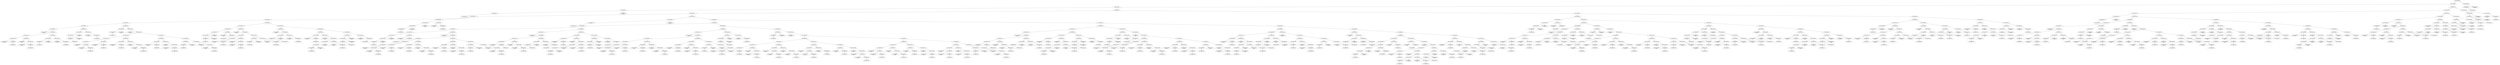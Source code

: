 digraph G{
"0000000000699EA0
/"->"0000000000699D20
-";
"0000000000699EA0
/"->"0000000000699DE0
^";
"0000000000699D20
-"->"000000000068C680
*";
"0000000000699D20
-"->"0000000000697DC0
*";
"000000000068C680
*"->"000000000068C320
^";
"000000000068C680
*"->"000000000068C3E0
-";
"000000000068C320
^"->"000000000068C380
cos";
"000000000068C320
^"->"000000000068C500
{16.000}";
"000000000068C380
cos"->"000000000068C6A0
x";
"000000000068C6A0
x";
"000000000068C500
{16.000}";
"000000000068C3E0
-"->"000000000068C9E0
+";
"000000000068C3E0
-"->"0000000000694E40
+";
"000000000068C9E0
+"->"000000000068C580
*";
"000000000068C9E0
+"->"000000000068E120
*";
"000000000068C580
*"->"000000000068C340
-";
"000000000068C580
*"->"000000000068DE80
*";
"000000000068C340
-"->"000000000068C9C0
+";
"000000000068C340
-"->"000000000068D820
+";
"000000000068C9C0
+"->"000000000068C6C0
*";
"000000000068C9C0
+"->"000000000068CDE0
*";
"000000000068C6C0
*"->"000000000068C6E0
-";
"000000000068C6C0
*"->"000000000068D1A0
*";
"000000000068C6E0
-"->"000000000068C720
{0.000}";
"000000000068C6E0
-"->"000000000068C860
+";
"000000000068C720
{0.000}";
"000000000068C860
+"->"000000000068C880
*";
"000000000068C860
+"->"000000000068D1E0
*";
"000000000068C880
*"->"000000000068C8C0
*";
"000000000068C880
*"->"000000000068C960
*";
"000000000068C8C0
*"->"000000000068C920
{-1.000}";
"000000000068C8C0
*"->"000000000068C900
sin";
"000000000068C920
{-1.000}";
"000000000068C900
sin"->"000000000068C940
x";
"000000000068C940
x";
"000000000068C960
*"->"000000000068C360
{2.000}";
"000000000068C960
*"->"000000000068CA20
*";
"000000000068C360
{2.000}";
"000000000068CA20
*"->"000000000068C980
{-1.000}";
"000000000068CA20
*"->"000000000068C240
sin";
"000000000068C980
{-1.000}";
"000000000068C240
sin"->"000000000068CBC0
x";
"000000000068CBC0
x";
"000000000068D1E0
*"->"000000000068D160
*";
"000000000068D1E0
*"->"000000000068D060
*";
"000000000068D160
*"->"000000000068D200
cos";
"000000000068D160
*"->"000000000068CCC0
{2.000}";
"000000000068D200
cos"->"000000000068D180
x";
"000000000068D180
x";
"000000000068CCC0
{2.000}";
"000000000068D060
*"->"000000000068D0E0
{-1.000}";
"000000000068D060
*"->"000000000068CF80
cos";
"000000000068D0E0
{-1.000}";
"000000000068CF80
cos"->"000000000068CB80
x";
"000000000068CB80
x";
"000000000068D1A0
*"->"000000000068D100
*";
"000000000068D1A0
*"->"000000000068CA60
*";
"000000000068D100
*"->"000000000068D220
^";
"000000000068D100
*"->"000000000068CFE0
{4.000}";
"000000000068D220
^"->"000000000068D020
cos";
"000000000068D220
^"->"000000000068CF20
{3.000}";
"000000000068D020
cos"->"000000000068D1C0
x";
"000000000068D1C0
x";
"000000000068CF20
{3.000}";
"000000000068CFE0
{4.000}";
"000000000068CA60
*"->"000000000068CE40
{-1.000}";
"000000000068CA60
*"->"000000000068CCA0
sin";
"000000000068CE40
{-1.000}";
"000000000068CCA0
sin"->"000000000068CBE0
x";
"000000000068CBE0
x";
"000000000068CDE0
*"->"000000000068CA80
^";
"000000000068CDE0
*"->"000000000068CFC0
-";
"000000000068CA80
^"->"000000000068CA40
cos";
"000000000068CA80
^"->"000000000068CC20
{4.000}";
"000000000068CA40
cos"->"000000000068CC00
x";
"000000000068CC00
x";
"000000000068CC20
{4.000}";
"000000000068CFC0
-"->"000000000068D040
{0.000}";
"000000000068CFC0
-"->"000000000068CC40
+";
"000000000068D040
{0.000}";
"000000000068CC40
+"->"000000000068CD60
+";
"000000000068CC40
+"->"000000000068CD20
+";
"000000000068CD60
+"->"000000000068D0A0
*";
"000000000068CD60
+"->"000000000068CE60
*";
"000000000068D0A0
*"->"000000000068CCE0
*";
"000000000068D0A0
*"->"000000000068CF40
*";
"000000000068CCE0
*"->"000000000068CAA0
{2.000}";
"000000000068CCE0
*"->"000000000068D000
*";
"000000000068CAA0
{2.000}";
"000000000068D000
*"->"000000000068CAE0
{-1.000}";
"000000000068D000
*"->"000000000068CD00
sin";
"000000000068CAE0
{-1.000}";
"000000000068CD00
sin"->"000000000068CAC0
x";
"000000000068CAC0
x";
"000000000068CF40
*"->"000000000068D080
{-1.000}";
"000000000068CF40
*"->"000000000068CD80
cos";
"000000000068D080
{-1.000}";
"000000000068CD80
cos"->"000000000068D140
x";
"000000000068D140
x";
"000000000068CE60
*"->"000000000068CF60
*";
"000000000068CE60
*"->"000000000068CF00
*";
"000000000068CF60
*"->"000000000068CB00
{-1.000}";
"000000000068CF60
*"->"000000000068CB20
sin";
"000000000068CB00
{-1.000}";
"000000000068CB20
sin"->"000000000068CB40
x";
"000000000068CB40
x";
"000000000068CF00
*"->"000000000068CC80
{2.000}";
"000000000068CF00
*"->"000000000068CFA0
*";
"000000000068CC80
{2.000}";
"000000000068CFA0
*"->"000000000068D0C0
{-1.000}";
"000000000068CFA0
*"->"000000000068CB60
cos";
"000000000068D0C0
{-1.000}";
"000000000068CB60
cos"->"000000000068CBA0
x";
"000000000068CBA0
x";
"000000000068CD20
+"->"000000000068D120
*";
"000000000068CD20
+"->"000000000068D900
*";
"000000000068D120
*"->"000000000068CC60
*";
"000000000068D120
*"->"000000000068CDC0
*";
"000000000068CC60
*"->"000000000068CD40
{-1.000}";
"000000000068CC60
*"->"000000000068CDA0
cos";
"000000000068CD40
{-1.000}";
"000000000068CDA0
cos"->"000000000068CE00
x";
"000000000068CE00
x";
"000000000068CDC0
*"->"000000000068CE20
{2.000}";
"000000000068CDC0
*"->"000000000068CE80
*";
"000000000068CE20
{2.000}";
"000000000068CE80
*"->"000000000068CEA0
{-1.000}";
"000000000068CE80
*"->"000000000068CEC0
sin";
"000000000068CEA0
{-1.000}";
"000000000068CEC0
sin"->"000000000068CEE0
x";
"000000000068CEE0
x";
"000000000068D900
*"->"000000000068D780
*";
"000000000068D900
*"->"000000000068D4E0
*";
"000000000068D780
*"->"000000000068D360
cos";
"000000000068D780
*"->"000000000068D420
{2.000}";
"000000000068D360
cos"->"000000000068D2E0
x";
"000000000068D2E0
x";
"000000000068D420
{2.000}";
"000000000068D4E0
*"->"000000000068D9C0
{-1.000}";
"000000000068D4E0
*"->"000000000068D2A0
*";
"000000000068D9C0
{-1.000}";
"000000000068D2A0
*"->"000000000068D5C0
{-1.000}";
"000000000068D2A0
*"->"000000000068D660
sin";
"000000000068D5C0
{-1.000}";
"000000000068D660
sin"->"000000000068D560
x";
"000000000068D560
x";
"000000000068D820
+"->"000000000068D840
*";
"000000000068D820
+"->"000000000068D960
*";
"000000000068D840
*"->"000000000068D4A0
*";
"000000000068D840
*"->"000000000068D540
-";
"000000000068D4A0
*"->"000000000068D720
*";
"000000000068D4A0
*"->"000000000068D300
*";
"000000000068D720
*"->"000000000068D500
^";
"000000000068D720
*"->"000000000068D8E0
{4.000}";
"000000000068D500
^"->"000000000068D520
cos";
"000000000068D500
^"->"000000000068D440
{3.000}";
"000000000068D520
cos"->"000000000068D2C0
x";
"000000000068D2C0
x";
"000000000068D440
{3.000}";
"000000000068D8E0
{4.000}";
"000000000068D300
*"->"000000000068D920
{-1.000}";
"000000000068D300
*"->"000000000068D700
sin";
"000000000068D920
{-1.000}";
"000000000068D700
sin"->"000000000068D5A0
x";
"000000000068D5A0
x";
"000000000068D540
-"->"000000000068DA20
{0.000}";
"000000000068D540
-"->"000000000068D7C0
+";
"000000000068DA20
{0.000}";
"000000000068D7C0
+"->"000000000068D240
*";
"000000000068D7C0
+"->"000000000068D7A0
*";
"000000000068D240
*"->"000000000068D320
*";
"000000000068D240
*"->"000000000068D9E0
*";
"000000000068D320
*"->"000000000068D380
{-1.000}";
"000000000068D320
*"->"000000000068D340
sin";
"000000000068D380
{-1.000}";
"000000000068D340
sin"->"000000000068D8C0
x";
"000000000068D8C0
x";
"000000000068D9E0
*"->"000000000068D600
{2.000}";
"000000000068D9E0
*"->"000000000068D640
*";
"000000000068D600
{2.000}";
"000000000068D640
*"->"000000000068D6C0
{-1.000}";
"000000000068D640
*"->"000000000068D880
sin";
"000000000068D6C0
{-1.000}";
"000000000068D880
sin"->"000000000068D3A0
x";
"000000000068D3A0
x";
"000000000068D7A0
*"->"000000000068D940
*";
"000000000068D7A0
*"->"000000000068D740
*";
"000000000068D940
*"->"000000000068D620
cos";
"000000000068D940
*"->"000000000068D6E0
{2.000}";
"000000000068D620
cos"->"000000000068D800
x";
"000000000068D800
x";
"000000000068D6E0
{2.000}";
"000000000068D740
*"->"000000000068D760
{-1.000}";
"000000000068D740
*"->"000000000068D860
cos";
"000000000068D760
{-1.000}";
"000000000068D860
cos"->"000000000068D8A0
x";
"000000000068D8A0
x";
"000000000068D960
*"->"000000000068DA00
-";
"000000000068D960
*"->"000000000068D9A0
+";
"000000000068DA00
-"->"000000000068D460
{0.000}";
"000000000068DA00
-"->"000000000068D980
*";
"000000000068D460
{0.000}";
"000000000068D980
*"->"000000000068D3C0
*";
"000000000068D980
*"->"000000000068D4C0
*";
"000000000068D3C0
*"->"000000000068D3E0
cos";
"000000000068D3C0
*"->"000000000068D400
{2.000}";
"000000000068D3E0
cos"->"000000000068D7E0
x";
"000000000068D7E0
x";
"000000000068D400
{2.000}";
"000000000068D4C0
*"->"000000000068D580
{-1.000}";
"000000000068D4C0
*"->"000000000068D480
sin";
"000000000068D580
{-1.000}";
"000000000068D480
sin"->"000000000068D5E0
x";
"000000000068D5E0
x";
"000000000068D9A0
+"->"000000000068D260
*";
"000000000068D9A0
+"->"000000000068DE00
*";
"000000000068D260
*"->"000000000068D680
*";
"000000000068D260
*"->"000000000068DF60
*";
"000000000068D680
*"->"000000000068D280
{-1.000}";
"000000000068D680
*"->"000000000068D6A0
sin";
"000000000068D280
{-1.000}";
"000000000068D6A0
sin"->"000000000068DA80
x";
"000000000068DA80
x";
"000000000068DF60
*"->"000000000068DDA0
{4.000}";
"000000000068DF60
*"->"000000000068DDC0
*";
"000000000068DDA0
{4.000}";
"000000000068DDC0
*"->"000000000068DDE0
*";
"000000000068DDC0
*"->"000000000068DFA0
*";
"000000000068DDE0
*"->"000000000068DBC0
^";
"000000000068DDE0
*"->"000000000068E1A0
{3.000}";
"000000000068DBC0
^"->"000000000068E0E0
cos";
"000000000068DBC0
^"->"000000000068DC00
{2.000}";
"000000000068E0E0
cos"->"000000000068DE20
x";
"000000000068DE20
x";
"000000000068DC00
{2.000}";
"000000000068E1A0
{3.000}";
"000000000068DFA0
*"->"000000000068DF40
{-1.000}";
"000000000068DFA0
*"->"000000000068DAA0
sin";
"000000000068DF40
{-1.000}";
"000000000068DAA0
sin"->"000000000068DCA0
x";
"000000000068DCA0
x";
"000000000068DE00
*"->"000000000068DC20
*";
"000000000068DE00
*"->"000000000068DFE0
*";
"000000000068DC20
*"->"000000000068DFC0
^";
"000000000068DC20
*"->"000000000068DD40
{4.000}";
"000000000068DFC0
^"->"000000000068DCC0
cos";
"000000000068DFC0
^"->"000000000068DD20
{3.000}";
"000000000068DCC0
cos"->"000000000068DC40
x";
"000000000068DC40
x";
"000000000068DD20
{3.000}";
"000000000068DD40
{4.000}";
"000000000068DFE0
*"->"000000000068DE40
{-1.000}";
"000000000068DFE0
*"->"000000000068DAC0
cos";
"000000000068DE40
{-1.000}";
"000000000068DAC0
cos"->"000000000068DB80
x";
"000000000068DB80
x";
"000000000068DE80
*"->"000000000068DC60
*";
"000000000068DE80
*"->"000000000068DD60
*";
"000000000068DC60
*"->"000000000068DBE0
^";
"000000000068DC60
*"->"000000000068E1C0
{8.000}";
"000000000068DBE0
^"->"000000000068E1E0
cos";
"000000000068DBE0
^"->"000000000068DAE0
{7.000}";
"000000000068E1E0
cos"->"000000000068DD80
x";
"000000000068DD80
x";
"000000000068DAE0
{7.000}";
"000000000068E1C0
{8.000}";
"000000000068DD60
*"->"000000000068DC80
{-1.000}";
"000000000068DD60
*"->"000000000068DE60
sin";
"000000000068DC80
{-1.000}";
"000000000068DE60
sin"->"000000000068DEC0
x";
"000000000068DEC0
x";
"000000000068E120
*"->"000000000068DCE0
^";
"000000000068E120
*"->"000000000068E220
-";
"000000000068DCE0
^"->"000000000068DF00
cos";
"000000000068DCE0
^"->"000000000068DA60
{8.000}";
"000000000068DF00
cos"->"000000000068DF20
x";
"000000000068DF20
x";
"000000000068DA60
{8.000}";
"000000000068E220
-"->"000000000068DD00
+";
"000000000068E220
-"->"0000000000691DC0
+";
"000000000068DD00
+"->"000000000068DF80
+";
"000000000068DD00
+"->"000000000068FCE0
+";
"000000000068DF80
+"->"000000000068E000
*";
"000000000068DF80
+"->"000000000068ED80
*";
"000000000068E000
*"->"000000000068E200
*";
"000000000068E000
*"->"000000000068DB20
-";
"000000000068E200
*"->"000000000068E160
*";
"000000000068E200
*"->"000000000068E040
*";
"000000000068E160
*"->"000000000068DA40
^";
"000000000068E160
*"->"000000000068E100
{4.000}";
"000000000068DA40
^"->"000000000068E180
cos";
"000000000068DA40
^"->"000000000068E060
{3.000}";
"000000000068E180
cos"->"000000000068E020
x";
"000000000068E020
x";
"000000000068E060
{3.000}";
"000000000068E100
{4.000}";
"000000000068E040
*"->"000000000068DBA0
{-1.000}";
"000000000068E040
*"->"000000000068DB00
sin";
"000000000068DBA0
{-1.000}";
"000000000068DB00
sin"->"000000000068E140
x";
"000000000068E140
x";
"000000000068DB20
-"->"000000000068E080
{0.000}";
"000000000068DB20
-"->"000000000068DB40
+";
"000000000068E080
{0.000}";
"000000000068DB40
+"->"000000000068E0A0
+";
"000000000068DB40
+"->"000000000068E820
+";
"000000000068E0A0
+"->"000000000068E0C0
*";
"000000000068E0A0
+"->"000000000068E2E0
*";
"000000000068E0C0
*"->"000000000068DB60
*";
"000000000068E0C0
*"->"000000000068E420
*";
"000000000068DB60
*"->"000000000068E640
{2.000}";
"000000000068DB60
*"->"000000000068E4A0
*";
"000000000068E640
{2.000}";
"000000000068E4A0
*"->"000000000068E3E0
{-1.000}";
"000000000068E4A0
*"->"000000000068E5E0
sin";
"000000000068E3E0
{-1.000}";
"000000000068E5E0
sin"->"000000000068E280
x";
"000000000068E280
x";
"000000000068E420
*"->"000000000068E560
{-1.000}";
"000000000068E420
*"->"000000000068E4E0
cos";
"000000000068E560
{-1.000}";
"000000000068E4E0
cos"->"000000000068EA20
x";
"000000000068EA20
x";
"000000000068E2E0
*"->"000000000068E500
*";
"000000000068E2E0
*"->"000000000068E700
*";
"000000000068E500
*"->"000000000068E240
{-1.000}";
"000000000068E500
*"->"000000000068E720
sin";
"000000000068E240
{-1.000}";
"000000000068E720
sin"->"000000000068E800
x";
"000000000068E800
x";
"000000000068E700
*"->"000000000068E760
{2.000}";
"000000000068E700
*"->"000000000068E300
*";
"000000000068E760
{2.000}";
"000000000068E300
*"->"000000000068E5C0
{-1.000}";
"000000000068E300
*"->"000000000068E540
cos";
"000000000068E5C0
{-1.000}";
"000000000068E540
cos"->"000000000068E880
x";
"000000000068E880
x";
"000000000068E820
+"->"000000000068E5A0
*";
"000000000068E820
+"->"000000000068E360
*";
"000000000068E5A0
*"->"000000000068E6E0
*";
"000000000068E5A0
*"->"000000000068E680
*";
"000000000068E6E0
*"->"000000000068E320
{-1.000}";
"000000000068E6E0
*"->"000000000068E860
cos";
"000000000068E320
{-1.000}";
"000000000068E860
cos"->"000000000068E8C0
x";
"000000000068E8C0
x";
"000000000068E680
*"->"000000000068E620
{2.000}";
"000000000068E680
*"->"000000000068E960
*";
"000000000068E620
{2.000}";
"000000000068E960
*"->"000000000068E6A0
{-1.000}";
"000000000068E960
*"->"000000000068E6C0
sin";
"000000000068E6A0
{-1.000}";
"000000000068E6C0
sin"->"000000000068E440
x";
"000000000068E440
x";
"000000000068E360
*"->"000000000068E3A0
*";
"000000000068E360
*"->"000000000068F060
*";
"000000000068E3A0
*"->"000000000068E380
cos";
"000000000068E3A0
*"->"000000000068ED20
{2.000}";
"000000000068E380
cos"->"000000000068E460
x";
"000000000068E460
x";
"000000000068ED20
{2.000}";
"000000000068F060
*"->"000000000068EE80
{-1.000}";
"000000000068F060
*"->"000000000068EEA0
*";
"000000000068EE80
{-1.000}";
"000000000068EEA0
*"->"000000000068ED40
{-1.000}";
"000000000068EEA0
*"->"000000000068EB60
sin";
"000000000068ED40
{-1.000}";
"000000000068EB60
sin"->"000000000068EDC0
x";
"000000000068EDC0
x";
"000000000068ED80
*"->"000000000068F020
-";
"000000000068ED80
*"->"000000000068F080
+";
"000000000068F020
-"->"000000000068EC00
{0.000}";
"000000000068F020
-"->"000000000068EFE0
+";
"000000000068EC00
{0.000}";
"000000000068EFE0
+"->"000000000068EC20
*";
"000000000068EFE0
+"->"000000000068EF80
*";
"000000000068EC20
*"->"000000000068EBA0
*";
"000000000068EC20
*"->"000000000068EE00
*";
"000000000068EBA0
*"->"000000000068EFA0
{-1.000}";
"000000000068EBA0
*"->"000000000068EA60
sin";
"000000000068EFA0
{-1.000}";
"000000000068EA60
sin"->"000000000068F100
x";
"000000000068F100
x";
"000000000068EE00
*"->"000000000068ED60
{2.000}";
"000000000068EE00
*"->"000000000068F000
*";
"000000000068ED60
{2.000}";
"000000000068F000
*"->"000000000068EBE0
{-1.000}";
"000000000068F000
*"->"000000000068EAC0
sin";
"000000000068EBE0
{-1.000}";
"000000000068EAC0
sin"->"000000000068EE60
x";
"000000000068EE60
x";
"000000000068EF80
*"->"000000000068EF60
*";
"000000000068EF80
*"->"000000000068EDE0
*";
"000000000068EF60
*"->"000000000068ECC0
cos";
"000000000068EF60
*"->"000000000068EBC0
{2.000}";
"000000000068ECC0
cos"->"000000000068EE20
x";
"000000000068EE20
x";
"000000000068EBC0
{2.000}";
"000000000068EDE0
*"->"000000000068EAE0
{-1.000}";
"000000000068EDE0
*"->"000000000068EEE0
cos";
"000000000068EAE0
{-1.000}";
"000000000068EEE0
cos"->"000000000068EF00
x";
"000000000068EF00
x";
"000000000068F080
+"->"000000000068EB00
*";
"000000000068F080
+"->"000000000068FE60
*";
"000000000068EB00
*"->"000000000068F0A0
*";
"000000000068EB00
*"->"000000000068F120
*";
"000000000068F0A0
*"->"000000000068ED00
{-1.000}";
"000000000068F0A0
*"->"000000000068EEC0
sin";
"000000000068ED00
{-1.000}";
"000000000068EEC0
sin"->"000000000068F0C0
x";
"000000000068F0C0
x";
"000000000068F120
*"->"000000000068EF20
{4.000}";
"000000000068F120
*"->"000000000068EB20
*";
"000000000068EF20
{4.000}";
"000000000068EB20
*"->"000000000068ECA0
*";
"000000000068EB20
*"->"000000000068EC60
*";
"000000000068ECA0
*"->"000000000068F140
^";
"000000000068ECA0
*"->"000000000068EB40
{3.000}";
"000000000068F140
^"->"000000000068F0E0
cos";
"000000000068F140
^"->"000000000068EA80
{2.000}";
"000000000068F0E0
cos"->"000000000068EA40
x";
"000000000068EA40
x";
"000000000068EA80
{2.000}";
"000000000068EB40
{3.000}";
"000000000068EC60
*"->"000000000068ECE0
{-1.000}";
"000000000068EC60
*"->"0000000000690140
sin";
"000000000068ECE0
{-1.000}";
"0000000000690140
sin"->"000000000068FCC0
x";
"000000000068FCC0
x";
"000000000068FE60
*"->"000000000068FD20
*";
"000000000068FE60
*"->"000000000068FF20
*";
"000000000068FD20
*"->"000000000068FDC0
^";
"000000000068FD20
*"->"000000000068FE40
{4.000}";
"000000000068FDC0
^"->"0000000000690120
cos";
"000000000068FDC0
^"->"00000000006900A0
{3.000}";
"0000000000690120
cos"->"000000000068FEA0
x";
"000000000068FEA0
x";
"00000000006900A0
{3.000}";
"000000000068FE40
{4.000}";
"000000000068FF20
*"->"000000000068FDE0
{-1.000}";
"000000000068FF20
*"->"0000000000690200
cos";
"000000000068FDE0
{-1.000}";
"0000000000690200
cos"->"000000000068FF40
x";
"000000000068FF40
x";
"000000000068FCE0
+"->"0000000000690020
*";
"000000000068FCE0
+"->"0000000000690920
*";
"0000000000690020
*"->"0000000000690040
-";
"0000000000690020
*"->"0000000000690600
*";
"0000000000690040
-"->"0000000000690160
{0.000}";
"0000000000690040
-"->"000000000068FD40
+";
"0000000000690160
{0.000}";
"000000000068FD40
+"->"000000000068FD60
+";
"000000000068FD40
+"->"000000000068FE00
+";
"000000000068FD60
+"->"000000000068FF00
*";
"000000000068FD60
+"->"00000000006901E0
*";
"000000000068FF00
*"->"000000000068FC40
*";
"000000000068FF00
*"->"000000000068FEC0
*";
"000000000068FC40
*"->"0000000000690060
{2.000}";
"000000000068FC40
*"->"00000000006900C0
*";
"0000000000690060
{2.000}";
"00000000006900C0
*"->"000000000068FE20
{-1.000}";
"00000000006900C0
*"->"000000000068FB40
sin";
"000000000068FE20
{-1.000}";
"000000000068FB40
sin"->"0000000000690180
x";
"0000000000690180
x";
"000000000068FEC0
*"->"000000000068FF60
{-1.000}";
"000000000068FEC0
*"->"00000000006901A0
cos";
"000000000068FF60
{-1.000}";
"00000000006901A0
cos"->"00000000006901C0
x";
"00000000006901C0
x";
"00000000006901E0
*"->"0000000000690220
*";
"00000000006901E0
*"->"0000000000690280
*";
"0000000000690220
*"->"0000000000690260
{-1.000}";
"0000000000690220
*"->"000000000068FEE0
sin";
"0000000000690260
{-1.000}";
"000000000068FEE0
sin"->"000000000068FC20
x";
"000000000068FC20
x";
"0000000000690280
*"->"000000000068FD80
{2.000}";
"0000000000690280
*"->"00000000006902C0
*";
"000000000068FD80
{2.000}";
"00000000006902C0
*"->"000000000068FAE0
{-1.000}";
"00000000006902C0
*"->"000000000068FD00
cos";
"000000000068FAE0
{-1.000}";
"000000000068FD00
cos"->"000000000068FB20
x";
"000000000068FB20
x";
"000000000068FE00
+"->"000000000068FC80
*";
"000000000068FE00
+"->"00000000006908A0
*";
"000000000068FC80
*"->"000000000068FB60
*";
"000000000068FC80
*"->"000000000068FC00
*";
"000000000068FB60
*"->"000000000068FB80
{-1.000}";
"000000000068FB60
*"->"000000000068FBA0
cos";
"000000000068FB80
{-1.000}";
"000000000068FBA0
cos"->"000000000068FBE0
x";
"000000000068FBE0
x";
"000000000068FC00
*"->"000000000068FC60
{2.000}";
"000000000068FC00
*"->"000000000068FCA0
*";
"000000000068FC60
{2.000}";
"000000000068FCA0
*"->"0000000000690360
{-1.000}";
"000000000068FCA0
*"->"0000000000690780
sin";
"0000000000690360
{-1.000}";
"0000000000690780
sin"->"00000000006908C0
x";
"00000000006908C0
x";
"00000000006908A0
*"->"00000000006905C0
*";
"00000000006908A0
*"->"0000000000690380
*";
"00000000006905C0
*"->"0000000000690740
cos";
"00000000006905C0
*"->"0000000000690640
{2.000}";
"0000000000690740
cos"->"00000000006904A0
x";
"00000000006904A0
x";
"0000000000690640
{2.000}";
"0000000000690380
*"->"0000000000690820
{-1.000}";
"0000000000690380
*"->"0000000000690840
*";
"0000000000690820
{-1.000}";
"0000000000690840
*"->"0000000000690940
{-1.000}";
"0000000000690840
*"->"00000000006903A0
sin";
"0000000000690940
{-1.000}";
"00000000006903A0
sin"->"00000000006909A0
x";
"00000000006909A0
x";
"0000000000690600
*"->"00000000006907A0
*";
"0000000000690600
*"->"0000000000690880
*";
"00000000006907A0
*"->"00000000006908E0
^";
"00000000006907A0
*"->"0000000000690540
{4.000}";
"00000000006908E0
^"->"0000000000690520
cos";
"00000000006908E0
^"->"0000000000690620
{3.000}";
"0000000000690520
cos"->"0000000000690A80
x";
"0000000000690A80
x";
"0000000000690620
{3.000}";
"0000000000690540
{4.000}";
"0000000000690880
*"->"0000000000690300
{-1.000}";
"0000000000690880
*"->"0000000000690A20
sin";
"0000000000690300
{-1.000}";
"0000000000690A20
sin"->"00000000006905A0
x";
"00000000006905A0
x";
"0000000000690920
*"->"00000000006909E0
^";
"0000000000690920
*"->"0000000000690900
-";
"00000000006909E0
^"->"00000000006903C0
cos";
"00000000006909E0
^"->"0000000000690320
{4.000}";
"00000000006903C0
cos"->"0000000000690680
x";
"0000000000690680
x";
"0000000000690320
{4.000}";
"0000000000690900
-"->"00000000006904C0
{0.000}";
"0000000000690900
-"->"0000000000690980
+";
"00000000006904C0
{0.000}";
"0000000000690980
+"->"0000000000690400
+";
"0000000000690980
+"->"0000000000691480
+";
"0000000000690400
+"->"0000000000690700
+";
"0000000000690400
+"->"00000000006910C0
+";
"0000000000690700
+"->"00000000006909C0
*";
"0000000000690700
+"->"0000000000690480
*";
"00000000006909C0
*"->"0000000000690A00
*";
"00000000006909C0
*"->"0000000000690AA0
*";
"0000000000690A00
*"->"0000000000690420
{-1.000}";
"0000000000690A00
*"->"00000000006903E0
cos";
"0000000000690420
{-1.000}";
"00000000006903E0
cos"->"00000000006904E0
x";
"00000000006904E0
x";
"0000000000690AA0
*"->"0000000000690560
{2.000}";
"0000000000690AA0
*"->"0000000000690AC0
*";
"0000000000690560
{2.000}";
"0000000000690AC0
*"->"0000000000690460
{-1.000}";
"0000000000690AC0
*"->"00000000006907E0
cos";
"0000000000690460
{-1.000}";
"00000000006907E0
cos"->"00000000006906E0
x";
"00000000006906E0
x";
"0000000000690480
*"->"0000000000690800
*";
"0000000000690480
*"->"0000000000690C20
*";
"0000000000690800
*"->"00000000006912C0
{2.000}";
"0000000000690800
*"->"0000000000690B60
*";
"00000000006912C0
{2.000}";
"0000000000690B60
*"->"0000000000690C00
{-1.000}";
"0000000000690B60
*"->"0000000000690BC0
sin";
"0000000000690C00
{-1.000}";
"0000000000690BC0
sin"->"0000000000691160
x";
"0000000000691160
x";
"0000000000690C20
*"->"0000000000691040
{-1.000}";
"0000000000690C20
*"->"0000000000690EC0
*";
"0000000000691040
{-1.000}";
"0000000000690EC0
*"->"00000000006910A0
{-1.000}";
"0000000000690EC0
*"->"0000000000690F80
sin";
"00000000006910A0
{-1.000}";
"0000000000690F80
sin"->"0000000000690FA0
x";
"0000000000690FA0
x";
"00000000006910C0
+"->"00000000006910E0
*";
"00000000006910C0
+"->"0000000000690B20
*";
"00000000006910E0
*"->"0000000000691100
*";
"00000000006910E0
*"->"0000000000690B80
*";
"0000000000691100
*"->"00000000006912A0
{2.000}";
"0000000000691100
*"->"0000000000690D00
*";
"00000000006912A0
{2.000}";
"0000000000690D00
*"->"0000000000691140
{-1.000}";
"0000000000690D00
*"->"0000000000690B40
cos";
"0000000000691140
{-1.000}";
"0000000000690B40
cos"->"0000000000690BA0
x";
"0000000000690BA0
x";
"0000000000690B80
*"->"0000000000690FE0
{-1.000}";
"0000000000690B80
*"->"0000000000690E40
cos";
"0000000000690FE0
{-1.000}";
"0000000000690E40
cos"->"0000000000690B00
x";
"0000000000690B00
x";
"0000000000690B20
*"->"0000000000691000
*";
"0000000000690B20
*"->"0000000000690BE0
*";
"0000000000691000
*"->"0000000000690E60
{-1.000}";
"0000000000691000
*"->"0000000000690E80
sin";
"0000000000690E60
{-1.000}";
"0000000000690E80
sin"->"0000000000690F20
x";
"0000000000690F20
x";
"0000000000690BE0
*"->"0000000000690D60
{2.000}";
"0000000000690BE0
*"->"0000000000690DC0
*";
"0000000000690D60
{2.000}";
"0000000000690DC0
*"->"0000000000690DE0
{-1.000}";
"0000000000690DC0
*"->"0000000000691260
*";
"0000000000690DE0
{-1.000}";
"0000000000691260
*"->"0000000000690C80
{-1.000}";
"0000000000691260
*"->"0000000000690DA0
sin";
"0000000000690C80
{-1.000}";
"0000000000690DA0
sin"->"0000000000690AE0
x";
"0000000000690AE0
x";
"0000000000691480
+"->"0000000000691A80
+";
"0000000000691480
+"->"0000000000691600
+";
"0000000000691A80
+"->"0000000000691620
*";
"0000000000691A80
+"->"00000000006912E0
*";
"0000000000691620
*"->"0000000000691380
*";
"0000000000691620
*"->"0000000000691780
*";
"0000000000691380
*"->"0000000000691A60
{2.000}";
"0000000000691380
*"->"0000000000691720
*";
"0000000000691A60
{2.000}";
"0000000000691720
*"->"00000000006915E0
{-1.000}";
"0000000000691720
*"->"0000000000691520
sin";
"00000000006915E0
{-1.000}";
"0000000000691520
sin"->"0000000000691640
x";
"0000000000691640
x";
"0000000000691780
*"->"0000000000691300
{-1.000}";
"0000000000691780
*"->"0000000000691500
*";
"0000000000691300
{-1.000}";
"0000000000691500
*"->"00000000006914E0
{-1.000}";
"0000000000691500
*"->"0000000000691460
sin";
"00000000006914E0
{-1.000}";
"0000000000691460
sin"->"0000000000691AA0
x";
"0000000000691AA0
x";
"00000000006912E0
*"->"0000000000691A20
*";
"00000000006912E0
*"->"00000000006917C0
*";
"0000000000691A20
*"->"0000000000691580
{-1.000}";
"0000000000691A20
*"->"0000000000691900
cos";
"0000000000691580
{-1.000}";
"0000000000691900
cos"->"0000000000691980
x";
"0000000000691980
x";
"00000000006917C0
*"->"0000000000691880
{2.000}";
"00000000006917C0
*"->"00000000006913A0
*";
"0000000000691880
{2.000}";
"00000000006913A0
*"->"00000000006913C0
{-1.000}";
"00000000006913A0
*"->"00000000006915A0
cos";
"00000000006913C0
{-1.000}";
"00000000006915A0
cos"->"0000000000691860
x";
"0000000000691860
x";
"0000000000691600
+"->"00000000006916A0
*";
"0000000000691600
+"->"00000000006921C0
*";
"00000000006916A0
*"->"0000000000691940
*";
"00000000006916A0
*"->"0000000000691740
*";
"0000000000691940
*"->"0000000000691700
{-1.000}";
"0000000000691940
*"->"00000000006913E0
*";
"0000000000691700
{-1.000}";
"00000000006913E0
*"->"00000000006918A0
{-1.000}";
"00000000006913E0
*"->"00000000006917A0
sin";
"00000000006918A0
{-1.000}";
"00000000006917A0
sin"->"0000000000691840
x";
"0000000000691840
x";
"0000000000691740
*"->"0000000000691760
{2.000}";
"0000000000691740
*"->"0000000000691440
*";
"0000000000691760
{2.000}";
"0000000000691440
*"->"0000000000691960
{-1.000}";
"0000000000691440
*"->"00000000006919E0
sin";
"0000000000691960
{-1.000}";
"00000000006919E0
sin"->"0000000000691800
x";
"0000000000691800
x";
"00000000006921C0
*"->"0000000000691FC0
*";
"00000000006921C0
*"->"0000000000691D00
*";
"0000000000691FC0
*"->"0000000000692080
cos";
"0000000000691FC0
*"->"0000000000691E20
{2.000}";
"0000000000692080
cos"->"0000000000691FE0
x";
"0000000000691FE0
x";
"0000000000691E20
{2.000}";
"0000000000691D00
*"->"0000000000691C80
{-1.000}";
"0000000000691D00
*"->"0000000000692160
*";
"0000000000691C80
{-1.000}";
"0000000000692160
*"->"0000000000691CC0
{-1.000}";
"0000000000692160
*"->"0000000000691F80
cos";
"0000000000691CC0
{-1.000}";
"0000000000691F80
cos"->"00000000006920C0
x";
"00000000006920C0
x";
"0000000000691DC0
+"->"0000000000691F40
+";
"0000000000691DC0
+"->"0000000000693460
+";
"0000000000691F40
+"->"0000000000691CA0
*";
"0000000000691F40
+"->"00000000006929C0
*";
"0000000000691CA0
*"->"0000000000691E60
-";
"0000000000691CA0
*"->"0000000000691F00
+";
"0000000000691E60
-"->"0000000000691B80
{0.000}";
"0000000000691E60
-"->"0000000000692020
+";
"0000000000691B80
{0.000}";
"0000000000692020
+"->"0000000000692040
*";
"0000000000692020
+"->"0000000000692060
*";
"0000000000692040
*"->"00000000006921E0
*";
"0000000000692040
*"->"0000000000691FA0
*";
"00000000006921E0
*"->"0000000000691BA0
{-1.000}";
"00000000006921E0
*"->"0000000000692200
sin";
"0000000000691BA0
{-1.000}";
"0000000000692200
sin"->"0000000000691E00
x";
"0000000000691E00
x";
"0000000000691FA0
*"->"00000000006920E0
{2.000}";
"0000000000691FA0
*"->"0000000000691D20
*";
"00000000006920E0
{2.000}";
"0000000000691D20
*"->"00000000006922A0
{-1.000}";
"0000000000691D20
*"->"0000000000691E80
sin";
"00000000006922A0
{-1.000}";
"0000000000691E80
sin"->"0000000000691D40
x";
"0000000000691D40
x";
"0000000000692060
*"->"0000000000692220
*";
"0000000000692060
*"->"0000000000692260
*";
"0000000000692220
*"->"0000000000691B00
cos";
"0000000000692220
*"->"0000000000691DA0
{2.000}";
"0000000000691B00
cos"->"0000000000692240
x";
"0000000000692240
x";
"0000000000691DA0
{2.000}";
"0000000000692260
*"->"00000000006922C0
{-1.000}";
"0000000000692260
*"->"0000000000691AE0
cos";
"00000000006922C0
{-1.000}";
"0000000000691AE0
cos"->"0000000000691BC0
x";
"0000000000691BC0
x";
"0000000000691F00
+"->"0000000000691B40
*";
"0000000000691F00
+"->"00000000006929A0
*";
"0000000000691B40
*"->"0000000000691BE0
*";
"0000000000691B40
*"->"0000000000691C60
*";
"0000000000691BE0
*"->"0000000000691D80
{-1.000}";
"0000000000691BE0
*"->"0000000000691C00
sin";
"0000000000691D80
{-1.000}";
"0000000000691C00
sin"->"0000000000691C40
x";
"0000000000691C40
x";
"0000000000691C60
*"->"0000000000691DE0
{4.000}";
"0000000000691C60
*"->"0000000000692400
*";
"0000000000691DE0
{4.000}";
"0000000000692400
*"->"0000000000692380
*";
"0000000000692400
*"->"0000000000692600
*";
"0000000000692380
*"->"00000000006924C0
^";
"0000000000692380
*"->"0000000000692660
{3.000}";
"00000000006924C0
^"->"0000000000692580
cos";
"00000000006924C0
^"->"0000000000692340
{2.000}";
"0000000000692580
cos"->"0000000000692A60
x";
"0000000000692A60
x";
"0000000000692340
{2.000}";
"0000000000692660
{3.000}";
"0000000000692600
*"->"00000000006928C0
{-1.000}";
"0000000000692600
*"->"00000000006928E0
sin";
"00000000006928C0
{-1.000}";
"00000000006928E0
sin"->"0000000000692540
x";
"0000000000692540
x";
"00000000006929A0
*"->"00000000006927A0
*";
"00000000006929A0
*"->"00000000006926A0
*";
"00000000006927A0
*"->"0000000000692640
^";
"00000000006927A0
*"->"00000000006922E0
{4.000}";
"0000000000692640
^"->"00000000006925E0
cos";
"0000000000692640
^"->"0000000000692860
{3.000}";
"00000000006925E0
cos"->"0000000000692AC0
x";
"0000000000692AC0
x";
"0000000000692860
{3.000}";
"00000000006922E0
{4.000}";
"00000000006926A0
*"->"00000000006926E0
{-1.000}";
"00000000006926A0
*"->"0000000000692920
cos";
"00000000006926E0
{-1.000}";
"0000000000692920
cos"->"0000000000692440
x";
"0000000000692440
x";
"00000000006929C0
*"->"00000000006926C0
*";
"00000000006929C0
*"->"0000000000692460
-";
"00000000006926C0
*"->"00000000006928A0
*";
"00000000006926C0
*"->"00000000006929E0
*";
"00000000006928A0
*"->"0000000000692780
^";
"00000000006928A0
*"->"0000000000692940
{4.000}";
"0000000000692780
^"->"00000000006927E0
cos";
"0000000000692780
^"->"0000000000692900
{3.000}";
"00000000006927E0
cos"->"0000000000692800
x";
"0000000000692800
x";
"0000000000692900
{3.000}";
"0000000000692940
{4.000}";
"00000000006929E0
*"->"0000000000692AA0
{-1.000}";
"00000000006929E0
*"->"0000000000692500
sin";
"0000000000692AA0
{-1.000}";
"0000000000692500
sin"->"0000000000692A00
x";
"0000000000692A00
x";
"0000000000692460
-"->"0000000000692480
{0.000}";
"0000000000692460
-"->"0000000000692820
+";
"0000000000692480
{0.000}";
"0000000000692820
+"->"00000000006924A0
+";
"0000000000692820
+"->"0000000000692D20
+";
"00000000006924A0
+"->"0000000000692560
*";
"00000000006924A0
+"->"0000000000693240
*";
"0000000000692560
*"->"0000000000692620
*";
"0000000000692560
*"->"0000000000692E60
*";
"0000000000692620
*"->"0000000000692520
{2.000}";
"0000000000692620
*"->"0000000000692680
*";
"0000000000692520
{2.000}";
"0000000000692680
*"->"0000000000692880
{-1.000}";
"0000000000692680
*"->"0000000000692A20
sin";
"0000000000692880
{-1.000}";
"0000000000692A20
sin"->"0000000000692720
x";
"0000000000692720
x";
"0000000000692E60
*"->"0000000000692E80
{-1.000}";
"0000000000692E60
*"->"0000000000693180
cos";
"0000000000692E80
{-1.000}";
"0000000000693180
cos"->"0000000000692EC0
x";
"0000000000692EC0
x";
"0000000000693240
*"->"0000000000693040
*";
"0000000000693240
*"->"0000000000693080
*";
"0000000000693040
*"->"0000000000692FE0
{-1.000}";
"0000000000693040
*"->"0000000000692B20
sin";
"0000000000692FE0
{-1.000}";
"0000000000692B20
sin"->"0000000000692D40
x";
"0000000000692D40
x";
"0000000000693080
*"->"0000000000692EE0
{2.000}";
"0000000000693080
*"->"0000000000693280
*";
"0000000000692EE0
{2.000}";
"0000000000693280
*"->"0000000000692E20
{-1.000}";
"0000000000693280
*"->"0000000000693260
cos";
"0000000000692E20
{-1.000}";
"0000000000693260
cos"->"0000000000692F40
x";
"0000000000692F40
x";
"0000000000692D20
+"->"0000000000692F00
*";
"0000000000692D20
+"->"00000000006931A0
*";
"0000000000692F00
*"->"0000000000692F60
*";
"0000000000692F00
*"->"0000000000692FC0
*";
"0000000000692F60
*"->"0000000000692F80
{-1.000}";
"0000000000692F60
*"->"00000000006931C0
cos";
"0000000000692F80
{-1.000}";
"00000000006931C0
cos"->"0000000000692D80
x";
"0000000000692D80
x";
"0000000000692FC0
*"->"0000000000692B00
{2.000}";
"0000000000692FC0
*"->"0000000000692DA0
*";
"0000000000692B00
{2.000}";
"0000000000692DA0
*"->"0000000000693000
{-1.000}";
"0000000000692DA0
*"->"0000000000693020
sin";
"0000000000693000
{-1.000}";
"0000000000693020
sin"->"00000000006932A0
x";
"00000000006932A0
x";
"00000000006931A0
*"->"00000000006930C0
*";
"00000000006931A0
*"->"0000000000692BE0
*";
"00000000006930C0
*"->"0000000000692C40
cos";
"00000000006930C0
*"->"00000000006931E0
{2.000}";
"0000000000692C40
cos"->"0000000000692B60
x";
"0000000000692B60
x";
"00000000006931E0
{2.000}";
"0000000000692BE0
*"->"0000000000693160
{-1.000}";
"0000000000692BE0
*"->"0000000000693480
*";
"0000000000693160
{-1.000}";
"0000000000693480
*"->"0000000000693680
{-1.000}";
"0000000000693480
*"->"0000000000693320
sin";
"0000000000693680
{-1.000}";
"0000000000693320
sin"->"0000000000693AA0
x";
"0000000000693AA0
x";
"0000000000693460
+"->"0000000000693860
*";
"0000000000693460
+"->"0000000000693B00
*";
"0000000000693860
*"->"00000000006938E0
+";
"0000000000693860
*"->"00000000006939A0
-";
"00000000006938E0
+"->"00000000006934C0
*";
"00000000006938E0
+"->"00000000006934E0
*";
"00000000006934C0
*"->"0000000000693600
*";
"00000000006934C0
*"->"0000000000693880
*";
"0000000000693600
*"->"0000000000693940
{-1.000}";
"0000000000693600
*"->"0000000000693580
sin";
"0000000000693940
{-1.000}";
"0000000000693580
sin"->"0000000000693AC0
x";
"0000000000693AC0
x";
"0000000000693880
*"->"0000000000693380
{4.000}";
"0000000000693880
*"->"00000000006935A0
*";
"0000000000693380
{4.000}";
"00000000006935A0
*"->"00000000006932E0
*";
"00000000006935A0
*"->"0000000000693A60
*";
"00000000006932E0
*"->"00000000006937C0
^";
"00000000006932E0
*"->"0000000000693980
{3.000}";
"00000000006937C0
^"->"00000000006938A0
cos";
"00000000006937C0
^"->"00000000006939E0
{2.000}";
"00000000006938A0
cos"->"0000000000693620
x";
"0000000000693620
x";
"00000000006939E0
{2.000}";
"0000000000693980
{3.000}";
"0000000000693A60
*"->"00000000006933C0
{-1.000}";
"0000000000693A60
*"->"0000000000693920
sin";
"00000000006933C0
{-1.000}";
"0000000000693920
sin"->"0000000000693960
x";
"0000000000693960
x";
"00000000006934E0
*"->"0000000000693900
*";
"00000000006934E0
*"->"0000000000693340
*";
"0000000000693900
*"->"00000000006938C0
^";
"0000000000693900
*"->"0000000000693A40
{4.000}";
"00000000006938C0
^"->"00000000006937A0
cos";
"00000000006938C0
^"->"00000000006935C0
{3.000}";
"00000000006937A0
cos"->"0000000000693300
x";
"0000000000693300
x";
"00000000006935C0
{3.000}";
"0000000000693A40
{4.000}";
"0000000000693340
*"->"0000000000693660
{-1.000}";
"0000000000693340
*"->"0000000000693520
cos";
"0000000000693660
{-1.000}";
"0000000000693520
cos"->"00000000006935E0
x";
"00000000006935E0
x";
"00000000006939A0
-"->"00000000006936A0
{0.000}";
"00000000006939A0
-"->"00000000006939C0
+";
"00000000006936A0
{0.000}";
"00000000006939C0
+"->"0000000000693640
*";
"00000000006939C0
+"->"0000000000693840
*";
"0000000000693640
*"->"0000000000693780
*";
"0000000000693640
*"->"0000000000693720
*";
"0000000000693780
*"->"00000000006933E0
{-1.000}";
"0000000000693780
*"->"00000000006937E0
sin";
"00000000006933E0
{-1.000}";
"00000000006937E0
sin"->"0000000000693800
x";
"0000000000693800
x";
"0000000000693720
*"->"00000000006936C0
{2.000}";
"0000000000693720
*"->"0000000000693A20
*";
"00000000006936C0
{2.000}";
"0000000000693A20
*"->"0000000000693740
{-1.000}";
"0000000000693A20
*"->"00000000006936E0
sin";
"0000000000693740
{-1.000}";
"00000000006936E0
sin"->"0000000000693500
x";
"0000000000693500
x";
"0000000000693840
*"->"0000000000693420
*";
"0000000000693840
*"->"0000000000694100
*";
"0000000000693420
*"->"0000000000693760
cos";
"0000000000693420
*"->"0000000000693540
{2.000}";
"0000000000693760
cos"->"0000000000693440
x";
"0000000000693440
x";
"0000000000693540
{2.000}";
"0000000000694100
*"->"0000000000694080
{-1.000}";
"0000000000694100
*"->"00000000006942A0
cos";
"0000000000694080
{-1.000}";
"00000000006942A0
cos"->"0000000000693DA0
x";
"0000000000693DA0
x";
"0000000000693B00
*"->"0000000000693E60
-";
"0000000000693B00
*"->"0000000000693FE0
+";
"0000000000693E60
-"->"0000000000693D20
{0.000}";
"0000000000693E60
-"->"0000000000693DC0
*";
"0000000000693D20
{0.000}";
"0000000000693DC0
*"->"0000000000694160
*";
"0000000000693DC0
*"->"0000000000693F80
*";
"0000000000694160
*"->"0000000000693EA0
cos";
"0000000000694160
*"->"0000000000693E40
{2.000}";
"0000000000693EA0
cos"->"00000000006940A0
x";
"00000000006940A0
x";
"0000000000693E40
{2.000}";
"0000000000693F80
*"->"0000000000693BE0
{-1.000}";
"0000000000693F80
*"->"0000000000693FC0
sin";
"0000000000693BE0
{-1.000}";
"0000000000693FC0
sin"->"0000000000694000
x";
"0000000000694000
x";
"0000000000693FE0
+"->"0000000000693F20
+";
"0000000000693FE0
+"->"0000000000694560
+";
"0000000000693F20
+"->"0000000000693DE0
*";
"0000000000693F20
+"->"0000000000693EE0
*";
"0000000000693DE0
*"->"00000000006940E0
*";
"0000000000693DE0
*"->"0000000000693F60
*";
"00000000006940E0
*"->"0000000000694200
{4.000}";
"00000000006940E0
*"->"0000000000693F40
*";
"0000000000694200
{4.000}";
"0000000000693F40
*"->"0000000000693E80
*";
"0000000000693F40
*"->"0000000000693D60
*";
"0000000000693E80
*"->"0000000000693CE0
^";
"0000000000693E80
*"->"0000000000693D40
{3.000}";
"0000000000693CE0
^"->"0000000000694020
cos";
"0000000000693CE0
^"->"0000000000694180
{2.000}";
"0000000000694020
cos"->"0000000000694040
x";
"0000000000694040
x";
"0000000000694180
{2.000}";
"0000000000693D40
{3.000}";
"0000000000693D60
*"->"0000000000693F00
{-1.000}";
"0000000000693D60
*"->"0000000000693C40
sin";
"0000000000693F00
{-1.000}";
"0000000000693C40
sin"->"0000000000694060
x";
"0000000000694060
x";
"0000000000693F60
*"->"00000000006941C0
{-1.000}";
"0000000000693F60
*"->"0000000000694220
cos";
"00000000006941C0
{-1.000}";
"0000000000694220
cos"->"0000000000694260
x";
"0000000000694260
x";
"0000000000693EE0
*"->"0000000000693C20
*";
"0000000000693EE0
*"->"00000000006948C0
*";
"0000000000693C20
*"->"00000000006942C0
{-1.000}";
"0000000000693C20
*"->"0000000000693D80
sin";
"00000000006942C0
{-1.000}";
"0000000000693D80
sin"->"0000000000693AE0
x";
"0000000000693AE0
x";
"00000000006948C0
*"->"00000000006948A0
{4.000}";
"00000000006948C0
*"->"00000000006945C0
+";
"00000000006948A0
{4.000}";
"00000000006945C0
+"->"0000000000694740
*";
"00000000006945C0
+"->"0000000000694980
*";
"0000000000694740
*"->"00000000006944A0
*";
"0000000000694740
*"->"0000000000694940
*";
"00000000006944A0
*"->"0000000000694640
{-1.000}";
"00000000006944A0
*"->"0000000000694380
sin";
"0000000000694640
{-1.000}";
"0000000000694380
sin"->"0000000000694820
x";
"0000000000694820
x";
"0000000000694940
*"->"00000000006943A0
{3.000}";
"0000000000694940
*"->"00000000006949A0
*";
"00000000006943A0
{3.000}";
"00000000006949A0
*"->"0000000000694600
*";
"00000000006949A0
*"->"0000000000694860
*";
"0000000000694600
*"->"00000000006948E0
cos";
"0000000000694600
*"->"0000000000694620
{2.000}";
"00000000006948E0
cos"->"0000000000694520
x";
"0000000000694520
x";
"0000000000694620
{2.000}";
"0000000000694860
*"->"0000000000694880
{-1.000}";
"0000000000694860
*"->"0000000000694300
sin";
"0000000000694880
{-1.000}";
"0000000000694300
sin"->"0000000000694A20
x";
"0000000000694A20
x";
"0000000000694980
*"->"00000000006944E0
*";
"0000000000694980
*"->"0000000000694340
*";
"00000000006944E0
*"->"00000000006949C0
^";
"00000000006944E0
*"->"0000000000694A40
{3.000}";
"00000000006949C0
^"->"0000000000694400
cos";
"00000000006949C0
^"->"0000000000694A00
{2.000}";
"0000000000694400
cos"->"0000000000694700
x";
"0000000000694700
x";
"0000000000694A00
{2.000}";
"0000000000694A40
{3.000}";
"0000000000694340
*"->"0000000000694660
{-1.000}";
"0000000000694340
*"->"00000000006946A0
cos";
"0000000000694660
{-1.000}";
"00000000006946A0
cos"->"0000000000694AA0
x";
"0000000000694AA0
x";
"0000000000694560
+"->"00000000006947C0
*";
"0000000000694560
+"->"00000000006950A0
*";
"00000000006947C0
*"->"00000000006945E0
*";
"00000000006947C0
*"->"0000000000694460
*";
"00000000006945E0
*"->"00000000006946C0
{-1.000}";
"00000000006945E0
*"->"0000000000694440
cos";
"00000000006946C0
{-1.000}";
"0000000000694440
cos"->"00000000006946E0
x";
"00000000006946E0
x";
"0000000000694460
*"->"0000000000694480
{4.000}";
"0000000000694460
*"->"00000000006947E0
*";
"0000000000694480
{4.000}";
"00000000006947E0
*"->"0000000000694760
*";
"00000000006947E0
*"->"0000000000694BC0
*";
"0000000000694760
*"->"0000000000694800
^";
"0000000000694760
*"->"0000000000694B60
{3.000}";
"0000000000694800
^"->"00000000006952C0
cos";
"0000000000694800
^"->"0000000000694AE0
{2.000}";
"00000000006952C0
cos"->"0000000000695060
x";
"0000000000695060
x";
"0000000000694AE0
{2.000}";
"0000000000694B60
{3.000}";
"0000000000694BC0
*"->"0000000000695160
{-1.000}";
"0000000000694BC0
*"->"0000000000695280
sin";
"0000000000695160
{-1.000}";
"0000000000695280
sin"->"0000000000694EA0
x";
"0000000000694EA0
x";
"00000000006950A0
*"->"0000000000694F80
*";
"00000000006950A0
*"->"0000000000695020
*";
"0000000000694F80
*"->"0000000000694FA0
^";
"0000000000694F80
*"->"0000000000695100
{4.000}";
"0000000000694FA0
^"->"0000000000694FC0
cos";
"0000000000694FA0
^"->"00000000006950E0
{3.000}";
"0000000000694FC0
cos"->"00000000006950C0
x";
"00000000006950C0
x";
"00000000006950E0
{3.000}";
"0000000000695100
{4.000}";
"0000000000695020
*"->"0000000000694C40
{-1.000}";
"0000000000695020
*"->"0000000000694E00
*";
"0000000000694C40
{-1.000}";
"0000000000694E00
*"->"0000000000694D20
{-1.000}";
"0000000000694E00
*"->"0000000000694B80
sin";
"0000000000694D20
{-1.000}";
"0000000000694B80
sin"->"0000000000694FE0
x";
"0000000000694FE0
x";
"0000000000694E40
+"->"0000000000694B00
*";
"0000000000694E40
+"->"0000000000696AE0
*";
"0000000000694B00
*"->"0000000000694F00
*";
"0000000000694B00
*"->"0000000000695080
-";
"0000000000694F00
*"->"0000000000694B20
*";
"0000000000694F00
*"->"00000000006951C0
*";
"0000000000694B20
*"->"0000000000695000
^";
"0000000000694B20
*"->"0000000000694C60
{8.000}";
"0000000000695000
^"->"0000000000694E60
cos";
"0000000000695000
^"->"0000000000694F20
{7.000}";
"0000000000694E60
cos"->"0000000000694E80
x";
"0000000000694E80
x";
"0000000000694F20
{7.000}";
"0000000000694C60
{8.000}";
"00000000006951C0
*"->"0000000000694F40
{-1.000}";
"00000000006951C0
*"->"0000000000694CA0
sin";
"0000000000694F40
{-1.000}";
"0000000000694CA0
sin"->"0000000000695240
x";
"0000000000695240
x";
"0000000000695080
-"->"00000000006951E0
+";
"0000000000695080
-"->"0000000000696020
+";
"00000000006951E0
+"->"0000000000694BE0
*";
"00000000006951E0
+"->"00000000006952E0
*";
"0000000000694BE0
*"->"0000000000694D60
-";
"0000000000694BE0
*"->"00000000006956C0
*";
"0000000000694D60
-"->"0000000000695200
{0.000}";
"0000000000694D60
-"->"0000000000694CC0
+";
"0000000000695200
{0.000}";
"0000000000694CC0
+"->"0000000000695220
*";
"0000000000694CC0
+"->"0000000000695480
*";
"0000000000695220
*"->"0000000000694D80
*";
"0000000000695220
*"->"0000000000695260
*";
"0000000000694D80
*"->"0000000000694CE0
{-1.000}";
"0000000000694D80
*"->"0000000000694DC0
sin";
"0000000000694CE0
{-1.000}";
"0000000000694DC0
sin"->"0000000000694DE0
x";
"0000000000694DE0
x";
"0000000000695260
*"->"0000000000694C80
{2.000}";
"0000000000695260
*"->"0000000000694DA0
*";
"0000000000694C80
{2.000}";
"0000000000694DA0
*"->"0000000000694E20
{-1.000}";
"0000000000694DA0
*"->"0000000000695720
sin";
"0000000000694E20
{-1.000}";
"0000000000695720
sin"->"00000000006954A0
x";
"00000000006954A0
x";
"0000000000695480
*"->"0000000000695A80
*";
"0000000000695480
*"->"0000000000695740
*";
"0000000000695A80
*"->"0000000000695620
cos";
"0000000000695A80
*"->"0000000000695A60
{2.000}";
"0000000000695620
cos"->"0000000000695380
x";
"0000000000695380
x";
"0000000000695A60
{2.000}";
"0000000000695740
*"->"00000000006955E0
{-1.000}";
"0000000000695740
*"->"0000000000695520
cos";
"00000000006955E0
{-1.000}";
"0000000000695520
cos"->"0000000000695640
x";
"0000000000695640
x";
"00000000006956C0
*"->"0000000000695660
*";
"00000000006956C0
*"->"0000000000695500
*";
"0000000000695660
*"->"00000000006959C0
^";
"0000000000695660
*"->"0000000000695300
{4.000}";
"00000000006959C0
^"->"0000000000695560
cos";
"00000000006959C0
^"->"0000000000695780
{3.000}";
"0000000000695560
cos"->"00000000006955C0
x";
"00000000006955C0
x";
"0000000000695780
{3.000}";
"0000000000695300
{4.000}";
"0000000000695500
*"->"00000000006954E0
{-1.000}";
"0000000000695500
*"->"0000000000695460
sin";
"00000000006954E0
{-1.000}";
"0000000000695460
sin"->"0000000000695AA0
x";
"0000000000695AA0
x";
"00000000006952E0
*"->"0000000000695A20
^";
"00000000006952E0
*"->"0000000000695820
-";
"0000000000695A20
^"->"0000000000695580
cos";
"0000000000695A20
^"->"0000000000695980
{4.000}";
"0000000000695580
cos"->"0000000000695900
x";
"0000000000695900
x";
"0000000000695980
{4.000}";
"0000000000695820
-"->"0000000000695420
{0.000}";
"0000000000695820
-"->"0000000000695A40
+";
"0000000000695420
{0.000}";
"0000000000695A40
+"->"00000000006959A0
+";
"0000000000695A40
+"->"0000000000695CC0
+";
"00000000006959A0
+"->"0000000000695320
*";
"00000000006959A0
+"->"0000000000695940
*";
"0000000000695320
*"->"00000000006958C0
*";
"0000000000695320
*"->"00000000006955A0
*";
"00000000006958C0
*"->"0000000000695340
{2.000}";
"00000000006958C0
*"->"00000000006957C0
*";
"0000000000695340
{2.000}";
"00000000006957C0
*"->"0000000000695880
{-1.000}";
"00000000006957C0
*"->"0000000000695360
sin";
"0000000000695880
{-1.000}";
"0000000000695360
sin"->"00000000006956E0
x";
"00000000006956E0
x";
"00000000006955A0
*"->"0000000000695600
{-1.000}";
"00000000006955A0
*"->"00000000006958E0
cos";
"0000000000695600
{-1.000}";
"00000000006958E0
cos"->"00000000006956A0
x";
"00000000006956A0
x";
"0000000000695940
*"->"0000000000695760
*";
"0000000000695940
*"->"00000000006958A0
*";
"0000000000695760
*"->"00000000006957A0
{-1.000}";
"0000000000695760
*"->"0000000000695920
sin";
"00000000006957A0
{-1.000}";
"0000000000695920
sin"->"00000000006959E0
x";
"00000000006959E0
x";
"00000000006958A0
*"->"0000000000696080
{2.000}";
"00000000006958A0
*"->"0000000000695B20
*";
"0000000000696080
{2.000}";
"0000000000695B20
*"->"00000000006962A0
{-1.000}";
"0000000000695B20
*"->"0000000000695C60
cos";
"00000000006962A0
{-1.000}";
"0000000000695C60
cos"->"0000000000696060
x";
"0000000000696060
x";
"0000000000695CC0
+"->"0000000000695E00
*";
"0000000000695CC0
+"->"0000000000696100
*";
"0000000000695E00
*"->"0000000000696140
*";
"0000000000695E00
*"->"0000000000695DA0
*";
"0000000000696140
*"->"0000000000695D80
{-1.000}";
"0000000000696140
*"->"00000000006962C0
cos";
"0000000000695D80
{-1.000}";
"00000000006962C0
cos"->"00000000006960A0
x";
"00000000006960A0
x";
"0000000000695DA0
*"->"0000000000695AE0
{2.000}";
"0000000000695DA0
*"->"00000000006960C0
*";
"0000000000695AE0
{2.000}";
"00000000006960C0
*"->"0000000000695E20
{-1.000}";
"00000000006960C0
*"->"00000000006961E0
sin";
"0000000000695E20
{-1.000}";
"00000000006961E0
sin"->"0000000000696180
x";
"0000000000696180
x";
"0000000000696100
*"->"00000000006961A0
*";
"0000000000696100
*"->"00000000006961C0
*";
"00000000006961A0
*"->"0000000000695FA0
cos";
"00000000006961A0
*"->"0000000000695DC0
{2.000}";
"0000000000695FA0
cos"->"0000000000695B40
x";
"0000000000695B40
x";
"0000000000695DC0
{2.000}";
"00000000006961C0
*"->"0000000000695EA0
{-1.000}";
"00000000006961C0
*"->"0000000000695E40
*";
"0000000000695EA0
{-1.000}";
"0000000000695E40
*"->"0000000000695F80
{-1.000}";
"0000000000695E40
*"->"0000000000695BE0
sin";
"0000000000695F80
{-1.000}";
"0000000000695BE0
sin"->"0000000000695FE0
x";
"0000000000695FE0
x";
"0000000000696020
+"->"0000000000695F20
*";
"0000000000696020
+"->"00000000006964A0
*";
"0000000000695F20
*"->"0000000000695EC0
*";
"0000000000695F20
*"->"0000000000695C20
-";
"0000000000695EC0
*"->"0000000000696220
*";
"0000000000695EC0
*"->"0000000000695BA0
*";
"0000000000696220
*"->"0000000000696280
^";
"0000000000696220
*"->"0000000000696040
{4.000}";
"0000000000696280
^"->"0000000000695F40
cos";
"0000000000696280
^"->"0000000000695D00
{3.000}";
"0000000000695F40
cos"->"0000000000695F00
x";
"0000000000695F00
x";
"0000000000695D00
{3.000}";
"0000000000696040
{4.000}";
"0000000000695BA0
*"->"0000000000695C00
{-1.000}";
"0000000000695BA0
*"->"0000000000695D60
sin";
"0000000000695C00
{-1.000}";
"0000000000695D60
sin"->"0000000000695F60
x";
"0000000000695F60
x";
"0000000000695C20
-"->"0000000000695C40
{0.000}";
"0000000000695C20
-"->"0000000000696820
+";
"0000000000695C40
{0.000}";
"0000000000696820
+"->"00000000006968A0
*";
"0000000000696820
+"->"0000000000696920
*";
"00000000006968A0
*"->"0000000000696620
*";
"00000000006968A0
*"->"00000000006969A0
*";
"0000000000696620
*"->"0000000000696340
{-1.000}";
"0000000000696620
*"->"0000000000696900
sin";
"0000000000696340
{-1.000}";
"0000000000696900
sin"->"00000000006966C0
x";
"00000000006966C0
x";
"00000000006969A0
*"->"00000000006969C0
{2.000}";
"00000000006969A0
*"->"0000000000696880
*";
"00000000006969C0
{2.000}";
"0000000000696880
*"->"00000000006967E0
{-1.000}";
"0000000000696880
*"->"0000000000696640
sin";
"00000000006967E0
{-1.000}";
"0000000000696640
sin"->"0000000000696420
x";
"0000000000696420
x";
"0000000000696920
*"->"0000000000696500
*";
"0000000000696920
*"->"0000000000696360
*";
"0000000000696500
*"->"0000000000696480
cos";
"0000000000696500
*"->"0000000000696320
{2.000}";
"0000000000696480
cos"->"0000000000696940
x";
"0000000000696940
x";
"0000000000696320
{2.000}";
"0000000000696360
*"->"0000000000696780
{-1.000}";
"0000000000696360
*"->"00000000006968E0
cos";
"0000000000696780
{-1.000}";
"00000000006968E0
cos"->"00000000006965C0
x";
"00000000006965C0
x";
"00000000006964A0
*"->"0000000000696680
-";
"00000000006964A0
*"->"0000000000696AA0
+";
"0000000000696680
-"->"0000000000696380
{0.000}";
"0000000000696680
-"->"0000000000696840
*";
"0000000000696380
{0.000}";
"0000000000696840
*"->"0000000000696860
*";
"0000000000696840
*"->"0000000000696600
*";
"0000000000696860
*"->"00000000006969E0
cos";
"0000000000696860
*"->"0000000000696A00
{2.000}";
"00000000006969E0
cos"->"00000000006963A0
x";
"00000000006963A0
x";
"0000000000696A00
{2.000}";
"0000000000696600
*"->"00000000006967A0
{-1.000}";
"0000000000696600
*"->"0000000000696A20
sin";
"00000000006967A0
{-1.000}";
"0000000000696A20
sin"->"0000000000696520
x";
"0000000000696520
x";
"0000000000696AA0
+"->"0000000000696700
*";
"0000000000696AA0
+"->"0000000000696F20
*";
"0000000000696700
*"->"0000000000696540
*";
"0000000000696700
*"->"00000000006965A0
*";
"0000000000696540
*"->"0000000000696A40
{-1.000}";
"0000000000696540
*"->"0000000000696A60
sin";
"0000000000696A40
{-1.000}";
"0000000000696A60
sin"->"0000000000696300
x";
"0000000000696300
x";
"00000000006965A0
*"->"00000000006962E0
{4.000}";
"00000000006965A0
*"->"00000000006963C0
*";
"00000000006962E0
{4.000}";
"00000000006963C0
*"->"00000000006963E0
*";
"00000000006963C0
*"->"0000000000696C00
*";
"00000000006963E0
*"->"0000000000696400
^";
"00000000006963E0
*"->"0000000000696580
{3.000}";
"0000000000696400
^"->"0000000000696800
cos";
"0000000000696400
^"->"0000000000696460
{2.000}";
"0000000000696800
cos"->"0000000000696440
x";
"0000000000696440
x";
"0000000000696460
{2.000}";
"0000000000696580
{3.000}";
"0000000000696C00
*"->"0000000000696F00
{-1.000}";
"0000000000696C00
*"->"00000000006971A0
sin";
"0000000000696F00
{-1.000}";
"00000000006971A0
sin"->"0000000000697020
x";
"0000000000697020
x";
"0000000000696F20
*"->"0000000000696E00
*";
"0000000000696F20
*"->"00000000006971C0
*";
"0000000000696E00
*"->"00000000006970C0
^";
"0000000000696E00
*"->"0000000000696DA0
{4.000}";
"00000000006970C0
^"->"00000000006970E0
cos";
"00000000006970C0
^"->"0000000000696FC0
{3.000}";
"00000000006970E0
cos"->"0000000000696D40
x";
"0000000000696D40
x";
"0000000000696FC0
{3.000}";
"0000000000696DA0
{4.000}";
"00000000006971C0
*"->"0000000000696FA0
{-1.000}";
"00000000006971C0
*"->"0000000000696DE0
cos";
"0000000000696FA0
{-1.000}";
"0000000000696DE0
cos"->"00000000006972C0
x";
"00000000006972C0
x";
"0000000000696AE0
*"->"0000000000696BC0
-";
"0000000000696AE0
*"->"0000000000697860
+";
"0000000000696BC0
-"->"0000000000696C40
*";
"0000000000696BC0
-"->"0000000000696E80
*";
"0000000000696C40
*"->"0000000000696BE0
^";
"0000000000696C40
*"->"0000000000696EE0
-";
"0000000000696BE0
^"->"0000000000697160
cos";
"0000000000696BE0
^"->"0000000000696EA0
{4.000}";
"0000000000697160
cos"->"0000000000697280
x";
"0000000000697280
x";
"0000000000696EA0
{4.000}";
"0000000000696EE0
-"->"0000000000696F60
{0.000}";
"0000000000696EE0
-"->"0000000000697120
+";
"0000000000696F60
{0.000}";
"0000000000697120
+"->"0000000000696C60
*";
"0000000000697120
+"->"00000000006972A0
*";
"0000000000696C60
*"->"0000000000697040
*";
"0000000000696C60
*"->"0000000000696F80
*";
"0000000000697040
*"->"00000000006971E0
{-1.000}";
"0000000000697040
*"->"0000000000696EC0
sin";
"00000000006971E0
{-1.000}";
"0000000000696EC0
sin"->"00000000006970A0
x";
"00000000006970A0
x";
"0000000000696F80
*"->"0000000000696FE0
{2.000}";
"0000000000696F80
*"->"0000000000697000
*";
"0000000000696FE0
{2.000}";
"0000000000697000
*"->"0000000000697100
{-1.000}";
"0000000000697000
*"->"0000000000697140
sin";
"0000000000697100
{-1.000}";
"0000000000697140
sin"->"0000000000697200
x";
"0000000000697200
x";
"00000000006972A0
*"->"0000000000696D00
*";
"00000000006972A0
*"->"0000000000697080
*";
"0000000000696D00
*"->"0000000000697220
cos";
"0000000000696D00
*"->"0000000000696CA0
{2.000}";
"0000000000697220
cos"->"0000000000696C80
x";
"0000000000696C80
x";
"0000000000696CA0
{2.000}";
"0000000000697080
*"->"0000000000696D20
{-1.000}";
"0000000000697080
*"->"0000000000696D60
cos";
"0000000000696D20
{-1.000}";
"0000000000696D60
cos"->"0000000000696E20
x";
"0000000000696E20
x";
"0000000000696E80
*"->"0000000000696F40
-";
"0000000000696E80
*"->"0000000000697460
*";
"0000000000696F40
-"->"0000000000697240
{0.000}";
"0000000000696F40
-"->"0000000000696B00
*";
"0000000000697240
{0.000}";
"0000000000696B00
*"->"0000000000696B20
*";
"0000000000696B00
*"->"0000000000697800
*";
"0000000000696B20
*"->"0000000000697300
cos";
"0000000000696B20
*"->"0000000000697320
{2.000}";
"0000000000697300
cos"->"00000000006976C0
x";
"00000000006976C0
x";
"0000000000697320
{2.000}";
"0000000000697800
*"->"0000000000697640
{-1.000}";
"0000000000697800
*"->"0000000000697660
sin";
"0000000000697640
{-1.000}";
"0000000000697660
sin"->"0000000000697680
x";
"0000000000697680
x";
"0000000000697460
*"->"0000000000697980
*";
"0000000000697460
*"->"0000000000697340
*";
"0000000000697980
*"->"00000000006976E0
^";
"0000000000697980
*"->"00000000006977E0
{4.000}";
"00000000006976E0
^"->"00000000006974A0
cos";
"00000000006976E0
^"->"0000000000697840
{3.000}";
"00000000006974A0
cos"->"0000000000697A40
x";
"0000000000697A40
x";
"0000000000697840
{3.000}";
"00000000006977E0
{4.000}";
"0000000000697340
*"->"0000000000697540
{-1.000}";
"0000000000697340
*"->"00000000006976A0
sin";
"0000000000697540
{-1.000}";
"00000000006976A0
sin"->"00000000006974C0
x";
"00000000006974C0
x";
"0000000000697860
+"->"0000000000697560
*";
"0000000000697860
+"->"00000000006975A0
*";
"0000000000697560
*"->"00000000006974E0
*";
"0000000000697560
*"->"0000000000697360
*";
"00000000006974E0
*"->"00000000006975C0
{-1.000}";
"00000000006974E0
*"->"00000000006975E0
sin";
"00000000006975C0
{-1.000}";
"00000000006975E0
sin"->"0000000000697880
x";
"0000000000697880
x";
"0000000000697360
*"->"0000000000697420
{8.000}";
"0000000000697360
*"->"0000000000697720
*";
"0000000000697420
{8.000}";
"0000000000697720
*"->"0000000000697500
*";
"0000000000697720
*"->"0000000000697600
*";
"0000000000697500
*"->"0000000000697480
^";
"0000000000697500
*"->"0000000000697A60
{7.000}";
"0000000000697480
^"->"0000000000697A80
cos";
"0000000000697480
^"->"0000000000697380
{6.000}";
"0000000000697A80
cos"->"0000000000697620
x";
"0000000000697620
x";
"0000000000697380
{6.000}";
"0000000000697A60
{7.000}";
"0000000000697600
*"->"0000000000697520
{-1.000}";
"0000000000697600
*"->"0000000000697760
sin";
"0000000000697520
{-1.000}";
"0000000000697760
sin"->"0000000000697780
x";
"0000000000697780
x";
"00000000006975A0
*"->"00000000006978A0
*";
"00000000006975A0
*"->"00000000006973C0
*";
"00000000006978A0
*"->"00000000006978C0
^";
"00000000006978A0
*"->"0000000000697A20
{8.000}";
"00000000006978C0
^"->"0000000000697AA0
cos";
"00000000006978C0
^"->"00000000006972E0
{7.000}";
"0000000000697AA0
cos"->"0000000000697A00
x";
"0000000000697A00
x";
"00000000006972E0
{7.000}";
"0000000000697A20
{8.000}";
"00000000006973C0
*"->"00000000006979E0
{-1.000}";
"00000000006973C0
*"->"0000000000697940
cos";
"00000000006979E0
{-1.000}";
"0000000000697940
cos"->"0000000000697400
x";
"0000000000697400
x";
"0000000000697DC0
*"->"0000000000698240
-";
"0000000000697DC0
*"->"000000000069A260
*";
"0000000000698240
-"->"0000000000697B60
*";
"0000000000698240
-"->"0000000000699560
*";
"0000000000697B60
*"->"0000000000697E60
^";
"0000000000697B60
*"->"0000000000697EA0
-";
"0000000000697E60
^"->"0000000000697D20
cos";
"0000000000697E60
^"->"00000000006981C0
{8.000}";
"0000000000697D20
cos"->"0000000000697DE0
x";
"0000000000697DE0
x";
"00000000006981C0
{8.000}";
"0000000000697EA0
-"->"0000000000698200
+";
"0000000000697EA0
-"->"0000000000698B80
+";
"0000000000698200
+"->"0000000000697E40
*";
"0000000000698200
+"->"0000000000698560
*";
"0000000000697E40
*"->"0000000000697F80
-";
"0000000000697E40
*"->"0000000000698900
*";
"0000000000697F80
-"->"0000000000697BE0
{0.000}";
"0000000000697F80
-"->"0000000000697FE0
+";
"0000000000697BE0
{0.000}";
"0000000000697FE0
+"->"0000000000698000
*";
"0000000000697FE0
+"->"0000000000697C00
*";
"0000000000698000
*"->"0000000000698020
*";
"0000000000698000
*"->"0000000000698280
*";
"0000000000698020
*"->"0000000000697F20
{-1.000}";
"0000000000698020
*"->"0000000000697EC0
sin";
"0000000000697F20
{-1.000}";
"0000000000697EC0
sin"->"0000000000698220
x";
"0000000000698220
x";
"0000000000698280
*"->"0000000000697F40
{2.000}";
"0000000000698280
*"->"0000000000697F00
*";
"0000000000697F40
{2.000}";
"0000000000697F00
*"->"0000000000697D00
{-1.000}";
"0000000000697F00
*"->"0000000000698040
sin";
"0000000000697D00
{-1.000}";
"0000000000698040
sin"->"0000000000697BA0
x";
"0000000000697BA0
x";
"0000000000697C00
*"->"0000000000697D60
*";
"0000000000697C00
*"->"0000000000698820
*";
"0000000000697D60
*"->"0000000000697F60
cos";
"0000000000697D60
*"->"0000000000697C40
{2.000}";
"0000000000697F60
cos"->"0000000000697C20
x";
"0000000000697C20
x";
"0000000000697C40
{2.000}";
"0000000000698820
*"->"00000000006988A0
{-1.000}";
"0000000000698820
*"->"0000000000698620
cos";
"00000000006988A0
{-1.000}";
"0000000000698620
cos"->"0000000000698340
x";
"0000000000698340
x";
"0000000000698900
*"->"00000000006986C0
*";
"0000000000698900
*"->"00000000006987E0
*";
"00000000006986C0
*"->"0000000000698760
^";
"00000000006986C0
*"->"0000000000698880
{4.000}";
"0000000000698760
^"->"00000000006989A0
cos";
"0000000000698760
^"->"00000000006987C0
{3.000}";
"00000000006989A0
cos"->"00000000006989C0
x";
"00000000006989C0
x";
"00000000006987C0
{3.000}";
"0000000000698880
{4.000}";
"00000000006987E0
*"->"0000000000698640
{-1.000}";
"00000000006987E0
*"->"0000000000698420
sin";
"0000000000698640
{-1.000}";
"0000000000698420
sin"->"00000000006986E0
x";
"00000000006986E0
x";
"0000000000698560
*"->"00000000006986A0
^";
"0000000000698560
*"->"0000000000698500
-";
"00000000006986A0
^"->"0000000000698980
cos";
"00000000006986A0
^"->"0000000000698920
{4.000}";
"0000000000698980
cos"->"00000000006984E0
x";
"00000000006984E0
x";
"0000000000698920
{4.000}";
"0000000000698500
-"->"0000000000698480
{0.000}";
"0000000000698500
-"->"0000000000698940
+";
"0000000000698480
{0.000}";
"0000000000698940
+"->"0000000000698320
+";
"0000000000698940
+"->"0000000000698520
+";
"0000000000698320
+"->"0000000000698A80
*";
"0000000000698320
+"->"00000000006984A0
*";
"0000000000698A80
*"->"0000000000698720
*";
"0000000000698A80
*"->"00000000006988C0
*";
"0000000000698720
*"->"0000000000698660
{2.000}";
"0000000000698720
*"->"0000000000698960
*";
"0000000000698660
{2.000}";
"0000000000698960
*"->"00000000006984C0
{-1.000}";
"0000000000698960
*"->"0000000000698360
sin";
"00000000006984C0
{-1.000}";
"0000000000698360
sin"->"0000000000698780
x";
"0000000000698780
x";
"00000000006988C0
*"->"00000000006988E0
{-1.000}";
"00000000006988C0
*"->"00000000006985C0
cos";
"00000000006988E0
{-1.000}";
"00000000006985C0
cos"->"0000000000698740
x";
"0000000000698740
x";
"00000000006984A0
*"->"0000000000698680
*";
"00000000006984A0
*"->"00000000006989E0
*";
"0000000000698680
*"->"0000000000698380
{-1.000}";
"0000000000698680
*"->"0000000000698840
sin";
"0000000000698380
{-1.000}";
"0000000000698840
sin"->"0000000000698860
x";
"0000000000698860
x";
"00000000006989E0
*"->"00000000006983A0
{2.000}";
"00000000006989E0
*"->"0000000000698A00
*";
"00000000006983A0
{2.000}";
"0000000000698A00
*"->"0000000000698600
{-1.000}";
"0000000000698A00
*"->"00000000006987A0
cos";
"0000000000698600
{-1.000}";
"00000000006987A0
cos"->"0000000000698A20
x";
"0000000000698A20
x";
"0000000000698520
+"->"0000000000698AA0
*";
"0000000000698520
+"->"0000000000698400
*";
"0000000000698AA0
*"->"0000000000698700
*";
"0000000000698AA0
*"->"0000000000698300
*";
"0000000000698700
*"->"0000000000698540
{-1.000}";
"0000000000698700
*"->"0000000000698A40
cos";
"0000000000698540
{-1.000}";
"0000000000698A40
cos"->"0000000000698A60
x";
"0000000000698A60
x";
"0000000000698300
*"->"0000000000698AC0
{2.000}";
"0000000000698300
*"->"00000000006985A0
*";
"0000000000698AC0
{2.000}";
"00000000006985A0
*"->"00000000006982E0
{-1.000}";
"00000000006985A0
*"->"00000000006983C0
sin";
"00000000006982E0
{-1.000}";
"00000000006983C0
sin"->"00000000006983E0
x";
"00000000006983E0
x";
"0000000000698400
*"->"0000000000698800
*";
"0000000000698400
*"->"00000000006985E0
*";
"0000000000698800
*"->"0000000000698440
cos";
"0000000000698800
*"->"0000000000698580
{2.000}";
"0000000000698440
cos"->"0000000000698460
x";
"0000000000698460
x";
"0000000000698580
{2.000}";
"00000000006985E0
*"->"0000000000698C00
{-1.000}";
"00000000006985E0
*"->"0000000000698F00
*";
"0000000000698C00
{-1.000}";
"0000000000698F00
*"->"00000000006991A0
{-1.000}";
"0000000000698F00
*"->"0000000000699020
sin";
"00000000006991A0
{-1.000}";
"0000000000699020
sin"->"0000000000698C20
x";
"0000000000698C20
x";
"0000000000698B80
+"->"0000000000698CC0
*";
"0000000000698B80
+"->"00000000006991E0
*";
"0000000000698CC0
*"->"0000000000698D80
*";
"0000000000698CC0
*"->"0000000000698DC0
-";
"0000000000698D80
*"->"0000000000699260
*";
"0000000000698D80
*"->"00000000006990E0
*";
"0000000000699260
*"->"0000000000698B40
^";
"0000000000699260
*"->"00000000006990C0
{4.000}";
"0000000000698B40
^"->"0000000000698E60
cos";
"0000000000698B40
^"->"0000000000698E00
{3.000}";
"0000000000698E60
cos"->"0000000000698F20
x";
"0000000000698F20
x";
"0000000000698E00
{3.000}";
"00000000006990C0
{4.000}";
"00000000006990E0
*"->"0000000000698D40
{-1.000}";
"00000000006990E0
*"->"0000000000698FC0
sin";
"0000000000698D40
{-1.000}";
"0000000000698FC0
sin"->"0000000000698DA0
x";
"0000000000698DA0
x";
"0000000000698DC0
-"->"0000000000698B60
{0.000}";
"0000000000698DC0
-"->"0000000000698CE0
+";
"0000000000698B60
{0.000}";
"0000000000698CE0
+"->"0000000000699180
*";
"0000000000698CE0
+"->"0000000000698BE0
*";
"0000000000699180
*"->"0000000000698BA0
*";
"0000000000699180
*"->"0000000000698DE0
*";
"0000000000698BA0
*"->"00000000006991C0
{-1.000}";
"0000000000698BA0
*"->"0000000000698FA0
sin";
"00000000006991C0
{-1.000}";
"0000000000698FA0
sin"->"0000000000698E40
x";
"0000000000698E40
x";
"0000000000698DE0
*"->"00000000006992C0
{2.000}";
"0000000000698DE0
*"->"0000000000699060
*";
"00000000006992C0
{2.000}";
"0000000000699060
*"->"0000000000698AE0
{-1.000}";
"0000000000699060
*"->"0000000000698BC0
sin";
"0000000000698AE0
{-1.000}";
"0000000000698BC0
sin"->"0000000000698C40
x";
"0000000000698C40
x";
"0000000000698BE0
*"->"0000000000699160
*";
"0000000000698BE0
*"->"0000000000698F60
*";
"0000000000699160
*"->"0000000000699280
cos";
"0000000000699160
*"->"0000000000698EE0
{2.000}";
"0000000000699280
cos"->"0000000000698EA0
x";
"0000000000698EA0
x";
"0000000000698EE0
{2.000}";
"0000000000698F60
*"->"0000000000699120
{-1.000}";
"0000000000698F60
*"->"0000000000698C60
cos";
"0000000000699120
{-1.000}";
"0000000000698C60
cos"->"0000000000699040
x";
"0000000000699040
x";
"00000000006991E0
*"->"0000000000698EC0
-";
"00000000006991E0
*"->"0000000000698C80
+";
"0000000000698EC0
-"->"00000000006990A0
{0.000}";
"0000000000698EC0
-"->"0000000000698F80
*";
"00000000006990A0
{0.000}";
"0000000000698F80
*"->"0000000000698FE0
*";
"0000000000698F80
*"->"0000000000699200
*";
"0000000000698FE0
*"->"0000000000699000
cos";
"0000000000698FE0
*"->"0000000000699140
{2.000}";
"0000000000699000
cos"->"0000000000699100
x";
"0000000000699100
x";
"0000000000699140
{2.000}";
"0000000000699200
*"->"00000000006992A0
{-1.000}";
"0000000000699200
*"->"0000000000698D00
sin";
"00000000006992A0
{-1.000}";
"0000000000698D00
sin"->"0000000000699220
x";
"0000000000699220
x";
"0000000000698C80
+"->"0000000000698CA0
*";
"0000000000698C80
+"->"0000000000699980
*";
"0000000000698CA0
*"->"0000000000699080
*";
"0000000000698CA0
*"->"0000000000698E80
*";
"0000000000699080
*"->"0000000000698D20
{-1.000}";
"0000000000699080
*"->"0000000000698D60
sin";
"0000000000698D20
{-1.000}";
"0000000000698D60
sin"->"0000000000698E20
x";
"0000000000698E20
x";
"0000000000698E80
*"->"0000000000698F40
{4.000}";
"0000000000698E80
*"->"0000000000699240
*";
"0000000000698F40
{4.000}";
"0000000000699240
*"->"0000000000698B00
*";
"0000000000699240
*"->"0000000000699640
*";
"0000000000698B00
*"->"0000000000698B20
^";
"0000000000698B00
*"->"0000000000699800
{3.000}";
"0000000000698B20
^"->"0000000000699300
cos";
"0000000000698B20
^"->"0000000000699320
{2.000}";
"0000000000699300
cos"->"00000000006996C0
x";
"00000000006996C0
x";
"0000000000699320
{2.000}";
"0000000000699800
{3.000}";
"0000000000699640
*"->"0000000000699660
{-1.000}";
"0000000000699640
*"->"0000000000699680
sin";
"0000000000699660
{-1.000}";
"0000000000699680
sin"->"0000000000699460
x";
"0000000000699460
x";
"0000000000699980
*"->"00000000006996E0
*";
"0000000000699980
*"->"0000000000699540
*";
"00000000006996E0
*"->"00000000006994A0
^";
"00000000006996E0
*"->"0000000000699340
{4.000}";
"00000000006994A0
^"->"0000000000699A40
cos";
"00000000006994A0
^"->"00000000006997E0
{3.000}";
"0000000000699A40
cos"->"0000000000699840
x";
"0000000000699840
x";
"00000000006997E0
{3.000}";
"0000000000699340
{4.000}";
"0000000000699540
*"->"00000000006996A0
{-1.000}";
"0000000000699540
*"->"00000000006994C0
cos";
"00000000006996A0
{-1.000}";
"00000000006994C0
cos"->"0000000000699860
x";
"0000000000699860
x";
"0000000000699560
*"->"00000000006994E0
-";
"0000000000699560
*"->"0000000000699D80
*";
"00000000006994E0
-"->"00000000006995C0
*";
"00000000006994E0
-"->"0000000000699AA0
*";
"00000000006995C0
*"->"00000000006995E0
^";
"00000000006995C0
*"->"0000000000699420
-";
"00000000006995E0
^"->"0000000000699880
cos";
"00000000006995E0
^"->"0000000000699360
{4.000}";
"0000000000699880
cos"->"0000000000699700
x";
"0000000000699700
x";
"0000000000699360
{4.000}";
"0000000000699420
-"->"0000000000699720
{0.000}";
"0000000000699420
-"->"0000000000699500
+";
"0000000000699720
{0.000}";
"0000000000699500
+"->"0000000000699480
*";
"0000000000699500
+"->"00000000006999C0
*";
"0000000000699480
*"->"0000000000699A80
*";
"0000000000699480
*"->"0000000000699740
*";
"0000000000699A80
*"->"0000000000699620
{-1.000}";
"0000000000699A80
*"->"0000000000699380
sin";
"0000000000699620
{-1.000}";
"0000000000699380
sin"->"0000000000699A60
x";
"0000000000699A60
x";
"0000000000699740
*"->"0000000000699600
{2.000}";
"0000000000699740
*"->"0000000000699520
*";
"0000000000699600
{2.000}";
"0000000000699520
*"->"0000000000699760
{-1.000}";
"0000000000699520
*"->"0000000000699780
sin";
"0000000000699760
{-1.000}";
"0000000000699780
sin"->"00000000006997A0
x";
"00000000006997A0
x";
"00000000006999C0
*"->"0000000000699580
*";
"00000000006999C0
*"->"0000000000699AC0
*";
"0000000000699580
*"->"00000000006997C0
cos";
"0000000000699580
*"->"00000000006993A0
{2.000}";
"00000000006997C0
cos"->"0000000000699820
x";
"0000000000699820
x";
"00000000006993A0
{2.000}";
"0000000000699AC0
*"->"00000000006995A0
{-1.000}";
"0000000000699AC0
*"->"00000000006998A0
cos";
"00000000006995A0
{-1.000}";
"00000000006998A0
cos"->"00000000006998C0
x";
"00000000006998C0
x";
"0000000000699AA0
*"->"0000000000699A00
-";
"0000000000699AA0
*"->"00000000006999A0
*";
"0000000000699A00
-"->"00000000006992E0
{0.000}";
"0000000000699A00
-"->"0000000000699A20
*";
"00000000006992E0
{0.000}";
"0000000000699A20
*"->"00000000006993C0
*";
"0000000000699A20
*"->"0000000000699920
*";
"00000000006993C0
*"->"00000000006998E0
cos";
"00000000006993C0
*"->"0000000000699900
{2.000}";
"00000000006998E0
cos"->"00000000006993E0
x";
"00000000006993E0
x";
"0000000000699900
{2.000}";
"0000000000699920
*"->"0000000000699400
{-1.000}";
"0000000000699920
*"->"0000000000699940
sin";
"0000000000699400
{-1.000}";
"0000000000699940
sin"->"0000000000699960
x";
"0000000000699960
x";
"00000000006999A0
*"->"00000000006999E0
*";
"00000000006999A0
*"->"000000000069A0E0
*";
"00000000006999E0
*"->"0000000000699440
^";
"00000000006999E0
*"->"000000000069A060
{4.000}";
"0000000000699440
^"->"000000000069A2A0
cos";
"0000000000699440
^"->"0000000000699C60
{3.000}";
"000000000069A2A0
cos"->"0000000000699CA0
x";
"0000000000699CA0
x";
"0000000000699C60
{3.000}";
"000000000069A060
{4.000}";
"000000000069A0E0
*"->"0000000000699C80
{-1.000}";
"000000000069A0E0
*"->"0000000000699E00
sin";
"0000000000699C80
{-1.000}";
"0000000000699E00
sin"->"000000000069A140
x";
"000000000069A140
x";
"0000000000699D80
*"->"000000000069A2C0
*";
"0000000000699D80
*"->"000000000069A0A0
*";
"000000000069A2C0
*"->"000000000069A080
^";
"000000000069A2C0
*"->"0000000000699FC0
{8.000}";
"000000000069A080
^"->"0000000000699B80
cos";
"000000000069A080
^"->"0000000000699AE0
{7.000}";
"0000000000699B80
cos"->"0000000000699DA0
x";
"0000000000699DA0
x";
"0000000000699AE0
{7.000}";
"0000000000699FC0
{8.000}";
"000000000069A0A0
*"->"0000000000699E20
{-1.000}";
"000000000069A0A0
*"->"000000000069A1E0
sin";
"0000000000699E20
{-1.000}";
"000000000069A1E0
sin"->"000000000069A180
x";
"000000000069A180
x";
"000000000069A260
*"->"0000000000699BC0
*";
"000000000069A260
*"->"0000000000699B00
*";
"0000000000699BC0
*"->"000000000069A120
^";
"0000000000699BC0
*"->"000000000069A0C0
{16.000}";
"000000000069A120
^"->"000000000069A160
cos";
"000000000069A120
^"->"000000000069A100
{15.000}";
"000000000069A160
cos"->"0000000000699CC0
x";
"0000000000699CC0
x";
"000000000069A100
{15.000}";
"000000000069A0C0
{16.000}";
"0000000000699B00
*"->"0000000000699DC0
{-1.000}";
"0000000000699B00
*"->"000000000069A240
sin";
"0000000000699DC0
{-1.000}";
"000000000069A240
sin"->"0000000000699B20
x";
"0000000000699B20
x";
"0000000000699DE0
^"->"000000000065B580
cos";
"0000000000699DE0
^"->"000000000069A1C0
{32.000}";
"000000000065B580
cos"->"000000000065B800
x";
"000000000065B800
x";
"000000000069A1C0
{32.000}";
}